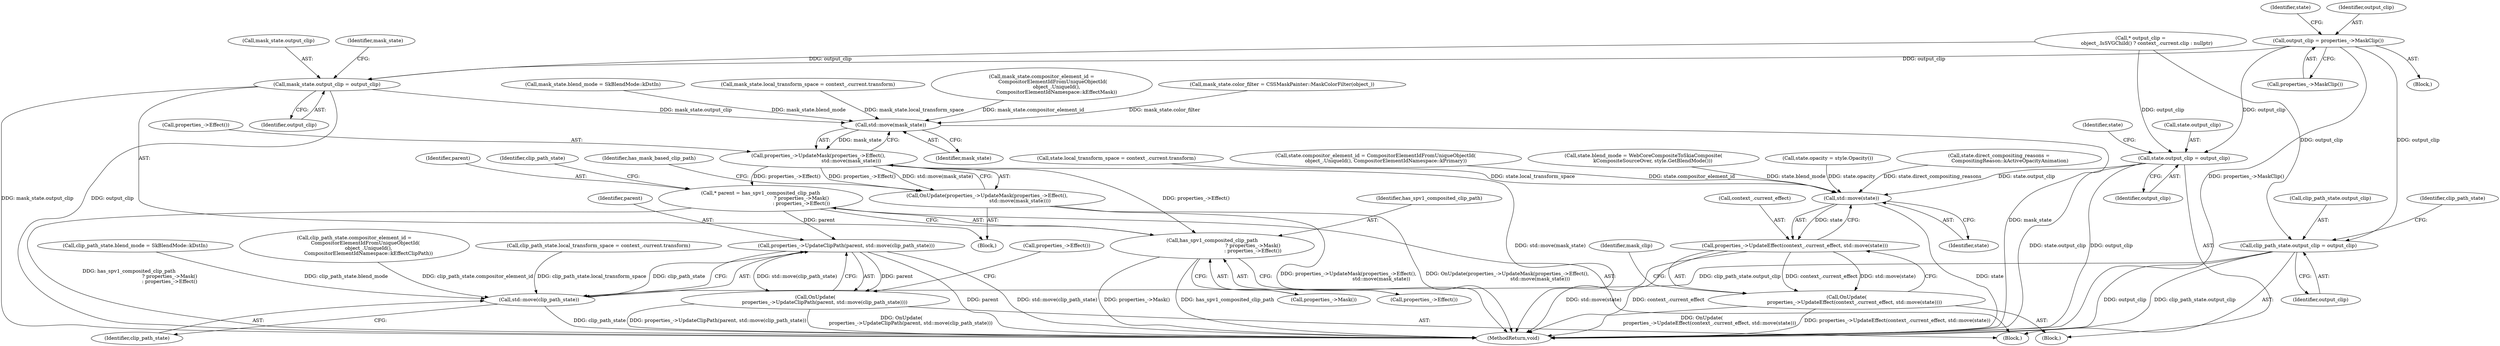 digraph "1_Chrome_f911e11e7f6b5c0d6f5ee694a9871de6619889f7_4@pointer" {
"1000190" [label="(Call,output_clip = properties_->MaskClip())"];
"1000207" [label="(Call,state.output_clip = output_clip)"];
"1000253" [label="(Call,std::move(state))"];
"1000249" [label="(Call,properties_->UpdateEffect(context_.current_effect, std::move(state)))"];
"1000248" [label="(Call,OnUpdate(\n          properties_->UpdateEffect(context_.current_effect, std::move(state))))"];
"1000270" [label="(Call,mask_state.output_clip = output_clip)"];
"1000301" [label="(Call,std::move(mask_state))"];
"1000299" [label="(Call,properties_->UpdateMask(properties_->Effect(),\n                                          std::move(mask_state)))"];
"1000298" [label="(Call,OnUpdate(properties_->UpdateMask(properties_->Effect(),\n                                          std::move(mask_state))))"];
"1000311" [label="(Call,* parent = has_spv1_composited_clip_path\n                                                    ? properties_->Mask()\n                                                    : properties_->Effect())"];
"1000350" [label="(Call,properties_->UpdateClipPath(parent, std::move(clip_path_state)))"];
"1000349" [label="(Call,OnUpdate(\n            properties_->UpdateClipPath(parent, std::move(clip_path_state))))"];
"1000313" [label="(Call,has_spv1_composited_clip_path\n                                                    ? properties_->Mask()\n                                                    : properties_->Effect())"];
"1000327" [label="(Call,clip_path_state.output_clip = output_clip)"];
"1000352" [label="(Call,std::move(clip_path_state))"];
"1000208" [label="(Call,state.output_clip)"];
"1000200" [label="(Identifier,state)"];
"1000331" [label="(Identifier,output_clip)"];
"1000112" [label="(Call,* output_clip =\n        object_.IsSVGChild() ? context_.current.clip : nullptr)"];
"1000301" [label="(Call,std::move(mask_state))"];
"1000249" [label="(Call,properties_->UpdateEffect(context_.current_effect, std::move(state)))"];
"1000320" [label="(Identifier,clip_path_state)"];
"1000281" [label="(Call,mask_state.blend_mode = SkBlendMode::kDstIn)"];
"1000191" [label="(Identifier,output_clip)"];
"1000261" [label="(Call,mask_state.local_transform_space = context_.current.transform)"];
"1000342" [label="(Call,clip_path_state.compositor_element_id =\n              CompositorElementIdFromUniqueObjectId(\n                  object_.UniqueId(),\n                  CompositorElementIdNamespace::kEffectClipPath))"];
"1000298" [label="(Call,OnUpdate(properties_->UpdateMask(properties_->Effect(),\n                                          std::move(mask_state))))"];
"1000351" [label="(Identifier,parent)"];
"1000207" [label="(Call,state.output_clip = output_clip)"];
"1000318" [label="(Call,clip_path_state.local_transform_space = context_.current.transform)"];
"1000311" [label="(Call,* parent = has_spv1_composited_clip_path\n                                                    ? properties_->Mask()\n                                                    : properties_->Effect())"];
"1000190" [label="(Call,output_clip = properties_->MaskClip())"];
"1000274" [label="(Identifier,output_clip)"];
"1000308" [label="(Identifier,has_mask_based_clip_path)"];
"1000125" [label="(Block,)"];
"1000277" [label="(Identifier,mask_state)"];
"1000315" [label="(Call,properties_->Mask())"];
"1000271" [label="(Call,mask_state.output_clip)"];
"1000214" [label="(Identifier,state)"];
"1000291" [label="(Call,mask_state.compositor_element_id =\n              CompositorElementIdFromUniqueObjectId(\n                   object_.UniqueId(),\n                   CompositorElementIdNamespace::kEffectMask))"];
"1000248" [label="(Call,OnUpdate(\n          properties_->UpdateEffect(context_.current_effect, std::move(state))))"];
"1000275" [label="(Call,mask_state.color_filter = CSSMaskPainter::MaskColorFilter(object_))"];
"1000172" [label="(Block,)"];
"1000309" [label="(Block,)"];
"1000398" [label="(MethodReturn,void)"];
"1000253" [label="(Call,std::move(state))"];
"1000353" [label="(Identifier,clip_path_state)"];
"1000327" [label="(Call,clip_path_state.output_clip = output_clip)"];
"1000254" [label="(Identifier,state)"];
"1000241" [label="(Call,state.compositor_element_id = CompositorElementIdFromUniqueObjectId(\n             object_.UniqueId(), CompositorElementIdNamespace::kPrimary))"];
"1000211" [label="(Identifier,output_clip)"];
"1000300" [label="(Call,properties_->Effect())"];
"1000220" [label="(Call,state.blend_mode = WebCoreCompositeToSkiaComposite(\n            kCompositeSourceOver, style.GetBlendMode()))"];
"1000349" [label="(Call,OnUpdate(\n            properties_->UpdateClipPath(parent, std::move(clip_path_state))))"];
"1000334" [label="(Identifier,clip_path_state)"];
"1000212" [label="(Call,state.opacity = style.Opacity())"];
"1000192" [label="(Call,properties_->MaskClip())"];
"1000314" [label="(Identifier,has_spv1_composited_clip_path)"];
"1000312" [label="(Identifier,parent)"];
"1000236" [label="(Call,state.direct_compositing_reasons =\n              CompositingReason::kActiveOpacityAnimation)"];
"1000313" [label="(Call,has_spv1_composited_clip_path\n                                                    ? properties_->Mask()\n                                                    : properties_->Effect())"];
"1000369" [label="(Call,properties_->Effect())"];
"1000316" [label="(Call,properties_->Effect())"];
"1000299" [label="(Call,properties_->UpdateMask(properties_->Effect(),\n                                          std::move(mask_state)))"];
"1000302" [label="(Identifier,mask_state)"];
"1000198" [label="(Call,state.local_transform_space = context_.current.transform)"];
"1000257" [label="(Identifier,mask_clip)"];
"1000259" [label="(Block,)"];
"1000350" [label="(Call,properties_->UpdateClipPath(parent, std::move(clip_path_state)))"];
"1000352" [label="(Call,std::move(clip_path_state))"];
"1000332" [label="(Call,clip_path_state.blend_mode = SkBlendMode::kDstIn)"];
"1000250" [label="(Call,context_.current_effect)"];
"1000328" [label="(Call,clip_path_state.output_clip)"];
"1000270" [label="(Call,mask_state.output_clip = output_clip)"];
"1000190" -> "1000172"  [label="AST: "];
"1000190" -> "1000192"  [label="CFG: "];
"1000191" -> "1000190"  [label="AST: "];
"1000192" -> "1000190"  [label="AST: "];
"1000200" -> "1000190"  [label="CFG: "];
"1000190" -> "1000398"  [label="DDG: properties_->MaskClip()"];
"1000190" -> "1000207"  [label="DDG: output_clip"];
"1000190" -> "1000270"  [label="DDG: output_clip"];
"1000190" -> "1000327"  [label="DDG: output_clip"];
"1000207" -> "1000125"  [label="AST: "];
"1000207" -> "1000211"  [label="CFG: "];
"1000208" -> "1000207"  [label="AST: "];
"1000211" -> "1000207"  [label="AST: "];
"1000214" -> "1000207"  [label="CFG: "];
"1000207" -> "1000398"  [label="DDG: state.output_clip"];
"1000207" -> "1000398"  [label="DDG: output_clip"];
"1000112" -> "1000207"  [label="DDG: output_clip"];
"1000207" -> "1000253"  [label="DDG: state.output_clip"];
"1000253" -> "1000249"  [label="AST: "];
"1000253" -> "1000254"  [label="CFG: "];
"1000254" -> "1000253"  [label="AST: "];
"1000249" -> "1000253"  [label="CFG: "];
"1000253" -> "1000398"  [label="DDG: state"];
"1000253" -> "1000249"  [label="DDG: state"];
"1000220" -> "1000253"  [label="DDG: state.blend_mode"];
"1000236" -> "1000253"  [label="DDG: state.direct_compositing_reasons"];
"1000198" -> "1000253"  [label="DDG: state.local_transform_space"];
"1000212" -> "1000253"  [label="DDG: state.opacity"];
"1000241" -> "1000253"  [label="DDG: state.compositor_element_id"];
"1000249" -> "1000248"  [label="AST: "];
"1000250" -> "1000249"  [label="AST: "];
"1000248" -> "1000249"  [label="CFG: "];
"1000249" -> "1000398"  [label="DDG: std::move(state)"];
"1000249" -> "1000398"  [label="DDG: context_.current_effect"];
"1000249" -> "1000248"  [label="DDG: context_.current_effect"];
"1000249" -> "1000248"  [label="DDG: std::move(state)"];
"1000248" -> "1000125"  [label="AST: "];
"1000257" -> "1000248"  [label="CFG: "];
"1000248" -> "1000398"  [label="DDG: OnUpdate(\n          properties_->UpdateEffect(context_.current_effect, std::move(state)))"];
"1000248" -> "1000398"  [label="DDG: properties_->UpdateEffect(context_.current_effect, std::move(state))"];
"1000270" -> "1000259"  [label="AST: "];
"1000270" -> "1000274"  [label="CFG: "];
"1000271" -> "1000270"  [label="AST: "];
"1000274" -> "1000270"  [label="AST: "];
"1000277" -> "1000270"  [label="CFG: "];
"1000270" -> "1000398"  [label="DDG: output_clip"];
"1000270" -> "1000398"  [label="DDG: mask_state.output_clip"];
"1000112" -> "1000270"  [label="DDG: output_clip"];
"1000270" -> "1000301"  [label="DDG: mask_state.output_clip"];
"1000301" -> "1000299"  [label="AST: "];
"1000301" -> "1000302"  [label="CFG: "];
"1000302" -> "1000301"  [label="AST: "];
"1000299" -> "1000301"  [label="CFG: "];
"1000301" -> "1000398"  [label="DDG: mask_state"];
"1000301" -> "1000299"  [label="DDG: mask_state"];
"1000275" -> "1000301"  [label="DDG: mask_state.color_filter"];
"1000261" -> "1000301"  [label="DDG: mask_state.local_transform_space"];
"1000291" -> "1000301"  [label="DDG: mask_state.compositor_element_id"];
"1000281" -> "1000301"  [label="DDG: mask_state.blend_mode"];
"1000299" -> "1000298"  [label="AST: "];
"1000300" -> "1000299"  [label="AST: "];
"1000298" -> "1000299"  [label="CFG: "];
"1000299" -> "1000398"  [label="DDG: std::move(mask_state)"];
"1000299" -> "1000298"  [label="DDG: properties_->Effect()"];
"1000299" -> "1000298"  [label="DDG: std::move(mask_state)"];
"1000299" -> "1000311"  [label="DDG: properties_->Effect()"];
"1000299" -> "1000313"  [label="DDG: properties_->Effect()"];
"1000298" -> "1000259"  [label="AST: "];
"1000308" -> "1000298"  [label="CFG: "];
"1000298" -> "1000398"  [label="DDG: OnUpdate(properties_->UpdateMask(properties_->Effect(),\n                                          std::move(mask_state)))"];
"1000298" -> "1000398"  [label="DDG: properties_->UpdateMask(properties_->Effect(),\n                                          std::move(mask_state))"];
"1000311" -> "1000309"  [label="AST: "];
"1000311" -> "1000313"  [label="CFG: "];
"1000312" -> "1000311"  [label="AST: "];
"1000313" -> "1000311"  [label="AST: "];
"1000320" -> "1000311"  [label="CFG: "];
"1000311" -> "1000398"  [label="DDG: has_spv1_composited_clip_path\n                                                    ? properties_->Mask()\n                                                    : properties_->Effect()"];
"1000311" -> "1000350"  [label="DDG: parent"];
"1000350" -> "1000349"  [label="AST: "];
"1000350" -> "1000352"  [label="CFG: "];
"1000351" -> "1000350"  [label="AST: "];
"1000352" -> "1000350"  [label="AST: "];
"1000349" -> "1000350"  [label="CFG: "];
"1000350" -> "1000398"  [label="DDG: parent"];
"1000350" -> "1000398"  [label="DDG: std::move(clip_path_state)"];
"1000350" -> "1000349"  [label="DDG: parent"];
"1000350" -> "1000349"  [label="DDG: std::move(clip_path_state)"];
"1000352" -> "1000350"  [label="DDG: clip_path_state"];
"1000349" -> "1000309"  [label="AST: "];
"1000369" -> "1000349"  [label="CFG: "];
"1000349" -> "1000398"  [label="DDG: OnUpdate(\n            properties_->UpdateClipPath(parent, std::move(clip_path_state)))"];
"1000349" -> "1000398"  [label="DDG: properties_->UpdateClipPath(parent, std::move(clip_path_state))"];
"1000313" -> "1000315"  [label="CFG: "];
"1000313" -> "1000316"  [label="CFG: "];
"1000314" -> "1000313"  [label="AST: "];
"1000315" -> "1000313"  [label="AST: "];
"1000316" -> "1000313"  [label="AST: "];
"1000313" -> "1000398"  [label="DDG: properties_->Mask()"];
"1000313" -> "1000398"  [label="DDG: has_spv1_composited_clip_path"];
"1000327" -> "1000309"  [label="AST: "];
"1000327" -> "1000331"  [label="CFG: "];
"1000328" -> "1000327"  [label="AST: "];
"1000331" -> "1000327"  [label="AST: "];
"1000334" -> "1000327"  [label="CFG: "];
"1000327" -> "1000398"  [label="DDG: output_clip"];
"1000327" -> "1000398"  [label="DDG: clip_path_state.output_clip"];
"1000112" -> "1000327"  [label="DDG: output_clip"];
"1000327" -> "1000352"  [label="DDG: clip_path_state.output_clip"];
"1000352" -> "1000353"  [label="CFG: "];
"1000353" -> "1000352"  [label="AST: "];
"1000352" -> "1000398"  [label="DDG: clip_path_state"];
"1000332" -> "1000352"  [label="DDG: clip_path_state.blend_mode"];
"1000342" -> "1000352"  [label="DDG: clip_path_state.compositor_element_id"];
"1000318" -> "1000352"  [label="DDG: clip_path_state.local_transform_space"];
}
